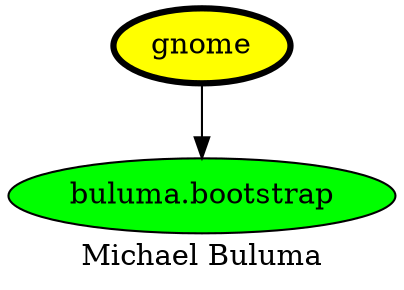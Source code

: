 digraph PhiloDilemma {
  label = "Michael Buluma" ;
  overlap=false
  {
    "gnome" [fillcolor=yellow style=filled penwidth=3]
    "buluma.bootstrap" [fillcolor=green style=filled]
  }
  "gnome" -> "buluma.bootstrap"
}

